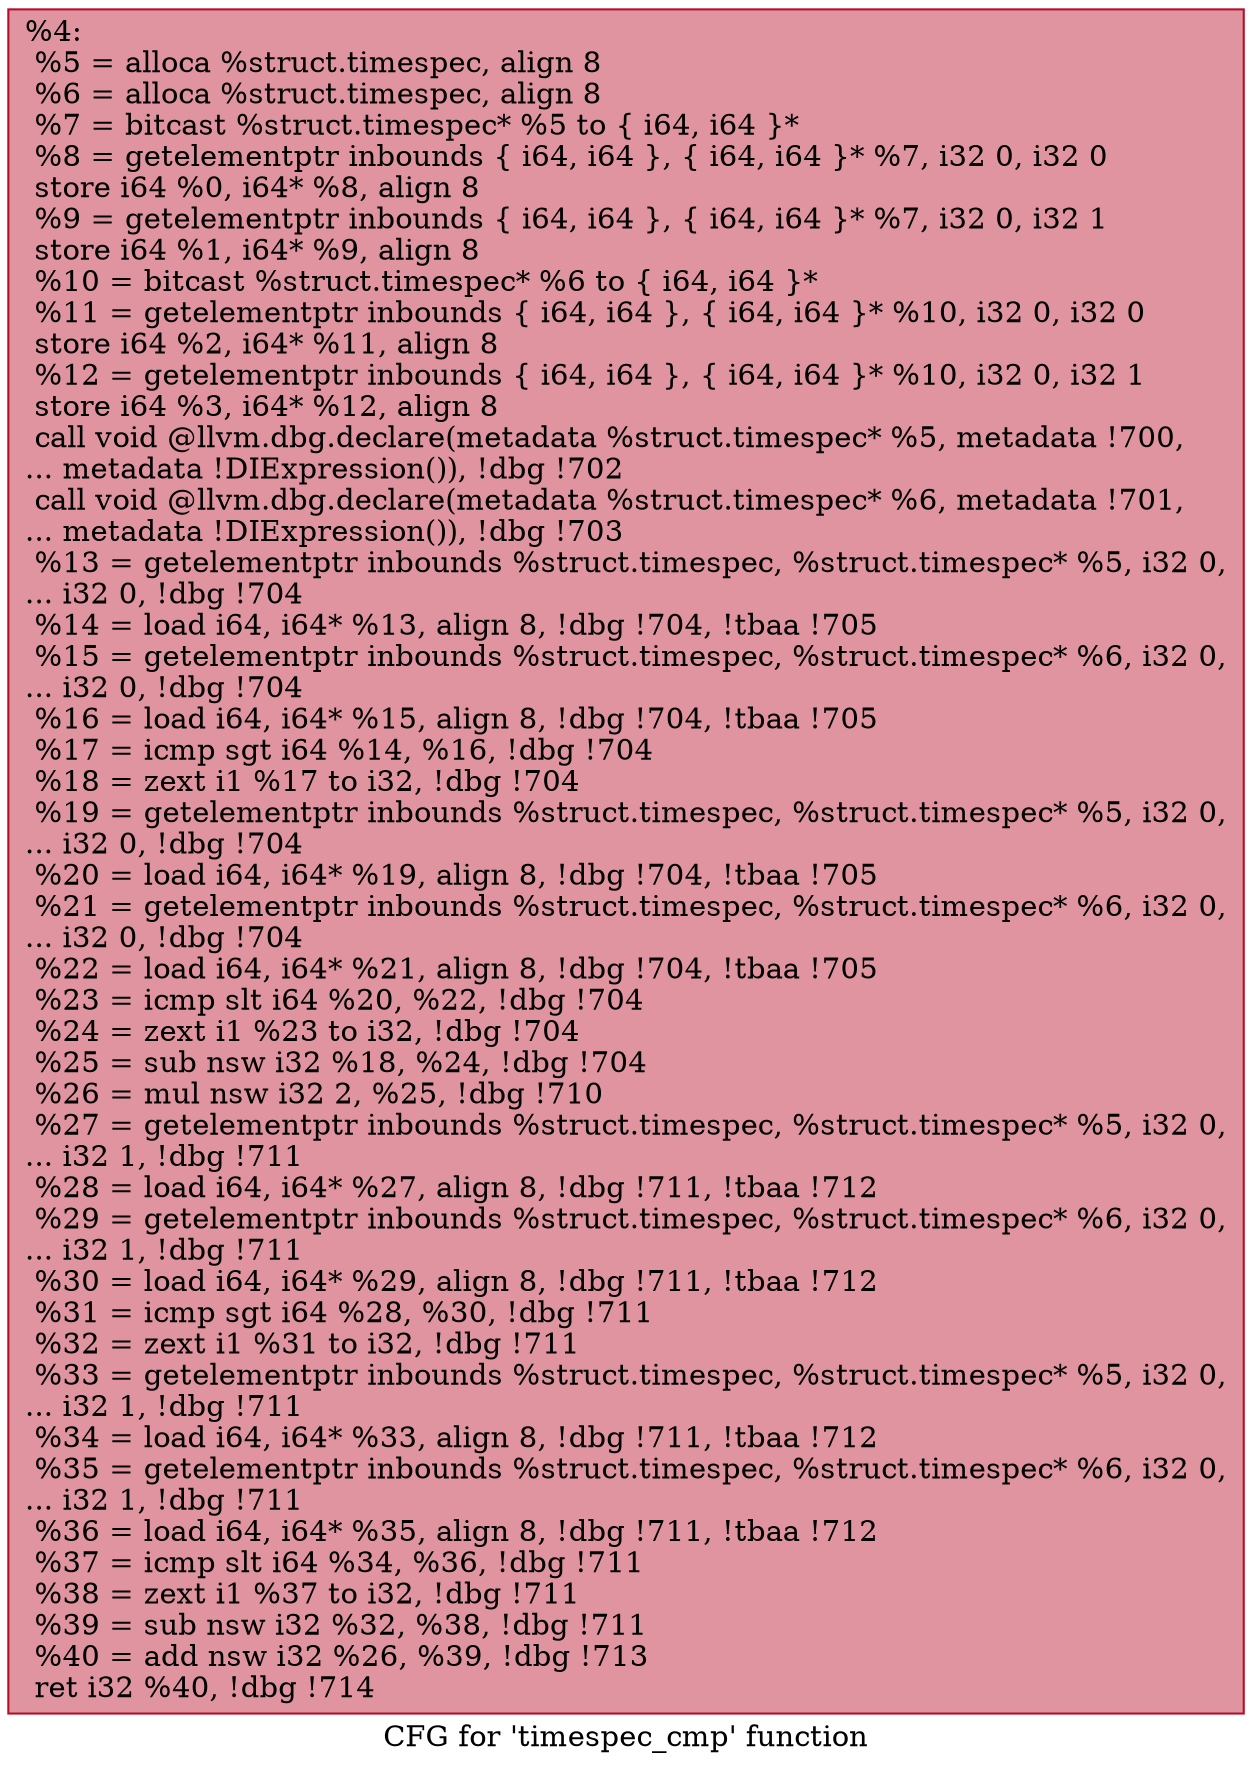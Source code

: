digraph "CFG for 'timespec_cmp' function" {
	label="CFG for 'timespec_cmp' function";

	Node0x9f0f80 [shape=record,color="#b70d28ff", style=filled, fillcolor="#b70d2870",label="{%4:\l  %5 = alloca %struct.timespec, align 8\l  %6 = alloca %struct.timespec, align 8\l  %7 = bitcast %struct.timespec* %5 to \{ i64, i64 \}*\l  %8 = getelementptr inbounds \{ i64, i64 \}, \{ i64, i64 \}* %7, i32 0, i32 0\l  store i64 %0, i64* %8, align 8\l  %9 = getelementptr inbounds \{ i64, i64 \}, \{ i64, i64 \}* %7, i32 0, i32 1\l  store i64 %1, i64* %9, align 8\l  %10 = bitcast %struct.timespec* %6 to \{ i64, i64 \}*\l  %11 = getelementptr inbounds \{ i64, i64 \}, \{ i64, i64 \}* %10, i32 0, i32 0\l  store i64 %2, i64* %11, align 8\l  %12 = getelementptr inbounds \{ i64, i64 \}, \{ i64, i64 \}* %10, i32 0, i32 1\l  store i64 %3, i64* %12, align 8\l  call void @llvm.dbg.declare(metadata %struct.timespec* %5, metadata !700,\l... metadata !DIExpression()), !dbg !702\l  call void @llvm.dbg.declare(metadata %struct.timespec* %6, metadata !701,\l... metadata !DIExpression()), !dbg !703\l  %13 = getelementptr inbounds %struct.timespec, %struct.timespec* %5, i32 0,\l... i32 0, !dbg !704\l  %14 = load i64, i64* %13, align 8, !dbg !704, !tbaa !705\l  %15 = getelementptr inbounds %struct.timespec, %struct.timespec* %6, i32 0,\l... i32 0, !dbg !704\l  %16 = load i64, i64* %15, align 8, !dbg !704, !tbaa !705\l  %17 = icmp sgt i64 %14, %16, !dbg !704\l  %18 = zext i1 %17 to i32, !dbg !704\l  %19 = getelementptr inbounds %struct.timespec, %struct.timespec* %5, i32 0,\l... i32 0, !dbg !704\l  %20 = load i64, i64* %19, align 8, !dbg !704, !tbaa !705\l  %21 = getelementptr inbounds %struct.timespec, %struct.timespec* %6, i32 0,\l... i32 0, !dbg !704\l  %22 = load i64, i64* %21, align 8, !dbg !704, !tbaa !705\l  %23 = icmp slt i64 %20, %22, !dbg !704\l  %24 = zext i1 %23 to i32, !dbg !704\l  %25 = sub nsw i32 %18, %24, !dbg !704\l  %26 = mul nsw i32 2, %25, !dbg !710\l  %27 = getelementptr inbounds %struct.timespec, %struct.timespec* %5, i32 0,\l... i32 1, !dbg !711\l  %28 = load i64, i64* %27, align 8, !dbg !711, !tbaa !712\l  %29 = getelementptr inbounds %struct.timespec, %struct.timespec* %6, i32 0,\l... i32 1, !dbg !711\l  %30 = load i64, i64* %29, align 8, !dbg !711, !tbaa !712\l  %31 = icmp sgt i64 %28, %30, !dbg !711\l  %32 = zext i1 %31 to i32, !dbg !711\l  %33 = getelementptr inbounds %struct.timespec, %struct.timespec* %5, i32 0,\l... i32 1, !dbg !711\l  %34 = load i64, i64* %33, align 8, !dbg !711, !tbaa !712\l  %35 = getelementptr inbounds %struct.timespec, %struct.timespec* %6, i32 0,\l... i32 1, !dbg !711\l  %36 = load i64, i64* %35, align 8, !dbg !711, !tbaa !712\l  %37 = icmp slt i64 %34, %36, !dbg !711\l  %38 = zext i1 %37 to i32, !dbg !711\l  %39 = sub nsw i32 %32, %38, !dbg !711\l  %40 = add nsw i32 %26, %39, !dbg !713\l  ret i32 %40, !dbg !714\l}"];
}
